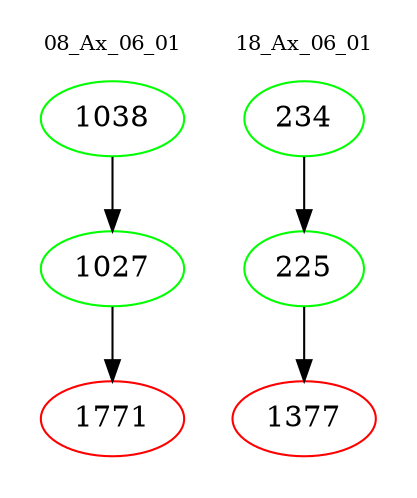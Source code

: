 digraph{
subgraph cluster_0 {
color = white
label = "08_Ax_06_01";
fontsize=10;
T0_1038 [label="1038", color="green"]
T0_1038 -> T0_1027 [color="black"]
T0_1027 [label="1027", color="green"]
T0_1027 -> T0_1771 [color="black"]
T0_1771 [label="1771", color="red"]
}
subgraph cluster_1 {
color = white
label = "18_Ax_06_01";
fontsize=10;
T1_234 [label="234", color="green"]
T1_234 -> T1_225 [color="black"]
T1_225 [label="225", color="green"]
T1_225 -> T1_1377 [color="black"]
T1_1377 [label="1377", color="red"]
}
}

